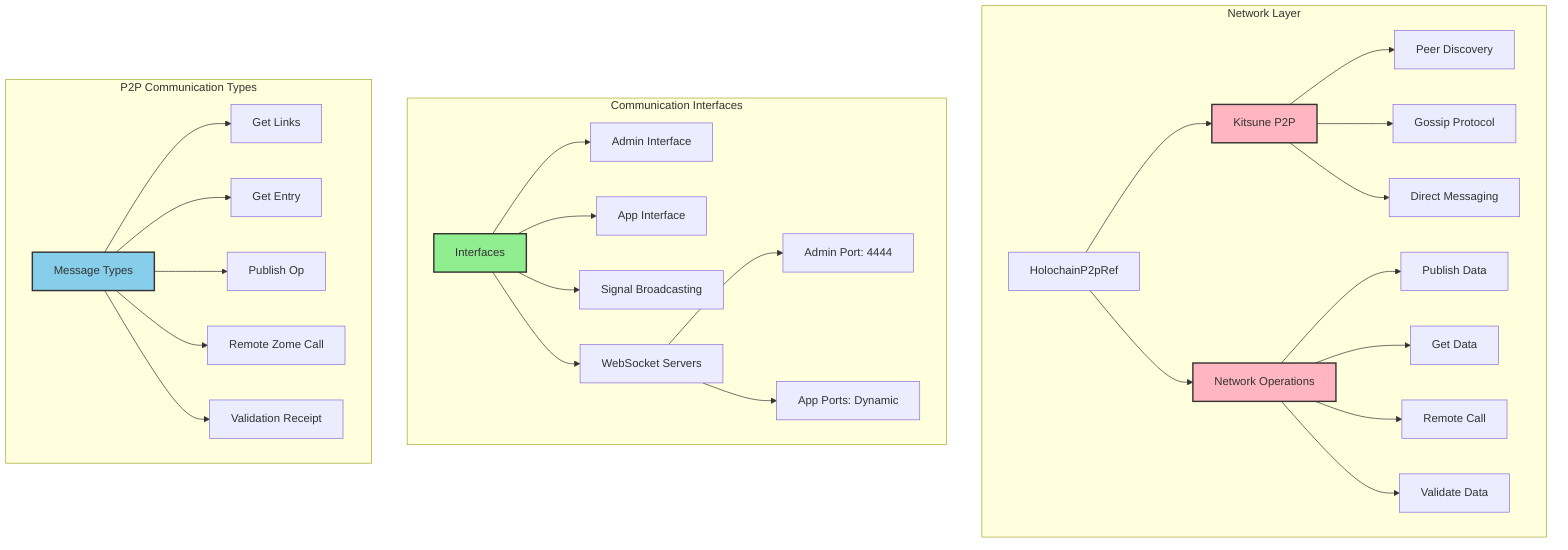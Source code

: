 flowchart TB
    subgraph "Network Layer"
        A[HolochainP2pRef]
        
        B[Kitsune P2P]
        B1[Peer Discovery]
        B2[Gossip Protocol]
        B3[Direct Messaging]
        A --> B
        B --> B1
        B --> B2
        B --> B3
        
        C[Network Operations]
        C1[Publish Data]
        C2[Get Data]
        C3[Remote Call]
        C4[Validate Data]
        A --> C
        C --> C1
        C --> C2
        C --> C3
        C --> C4
    end

    subgraph "Communication Interfaces"
        D[Interfaces]
        D1[Admin Interface]
        D2[App Interface]
        D3[Signal Broadcasting]
        D --> D1
        D --> D2
        D --> D3
        
        E[WebSocket Servers]
        E1[Admin Port: 4444]
        E2[App Ports: Dynamic]
        D --> E
        E --> E1
        E --> E2
    end

    subgraph "P2P Communication Types"
        F[Message Types]
        F1[Get Links]
        F2[Get Entry]
        F3[Publish Op]
        F4[Remote Zome Call]
        F5[Validation Receipt]
        F --> F1
        F --> F2
        F --> F3
        F --> F4
        F --> F5
    end

    style B fill:#FFB6C1,stroke:#333,stroke-width:2px
    style C fill:#FFB6C1,stroke:#333,stroke-width:2px
    style D fill:#90EE90,stroke:#333,stroke-width:2px
    style F fill:#87CEEB,stroke:#333,stroke-width:2px